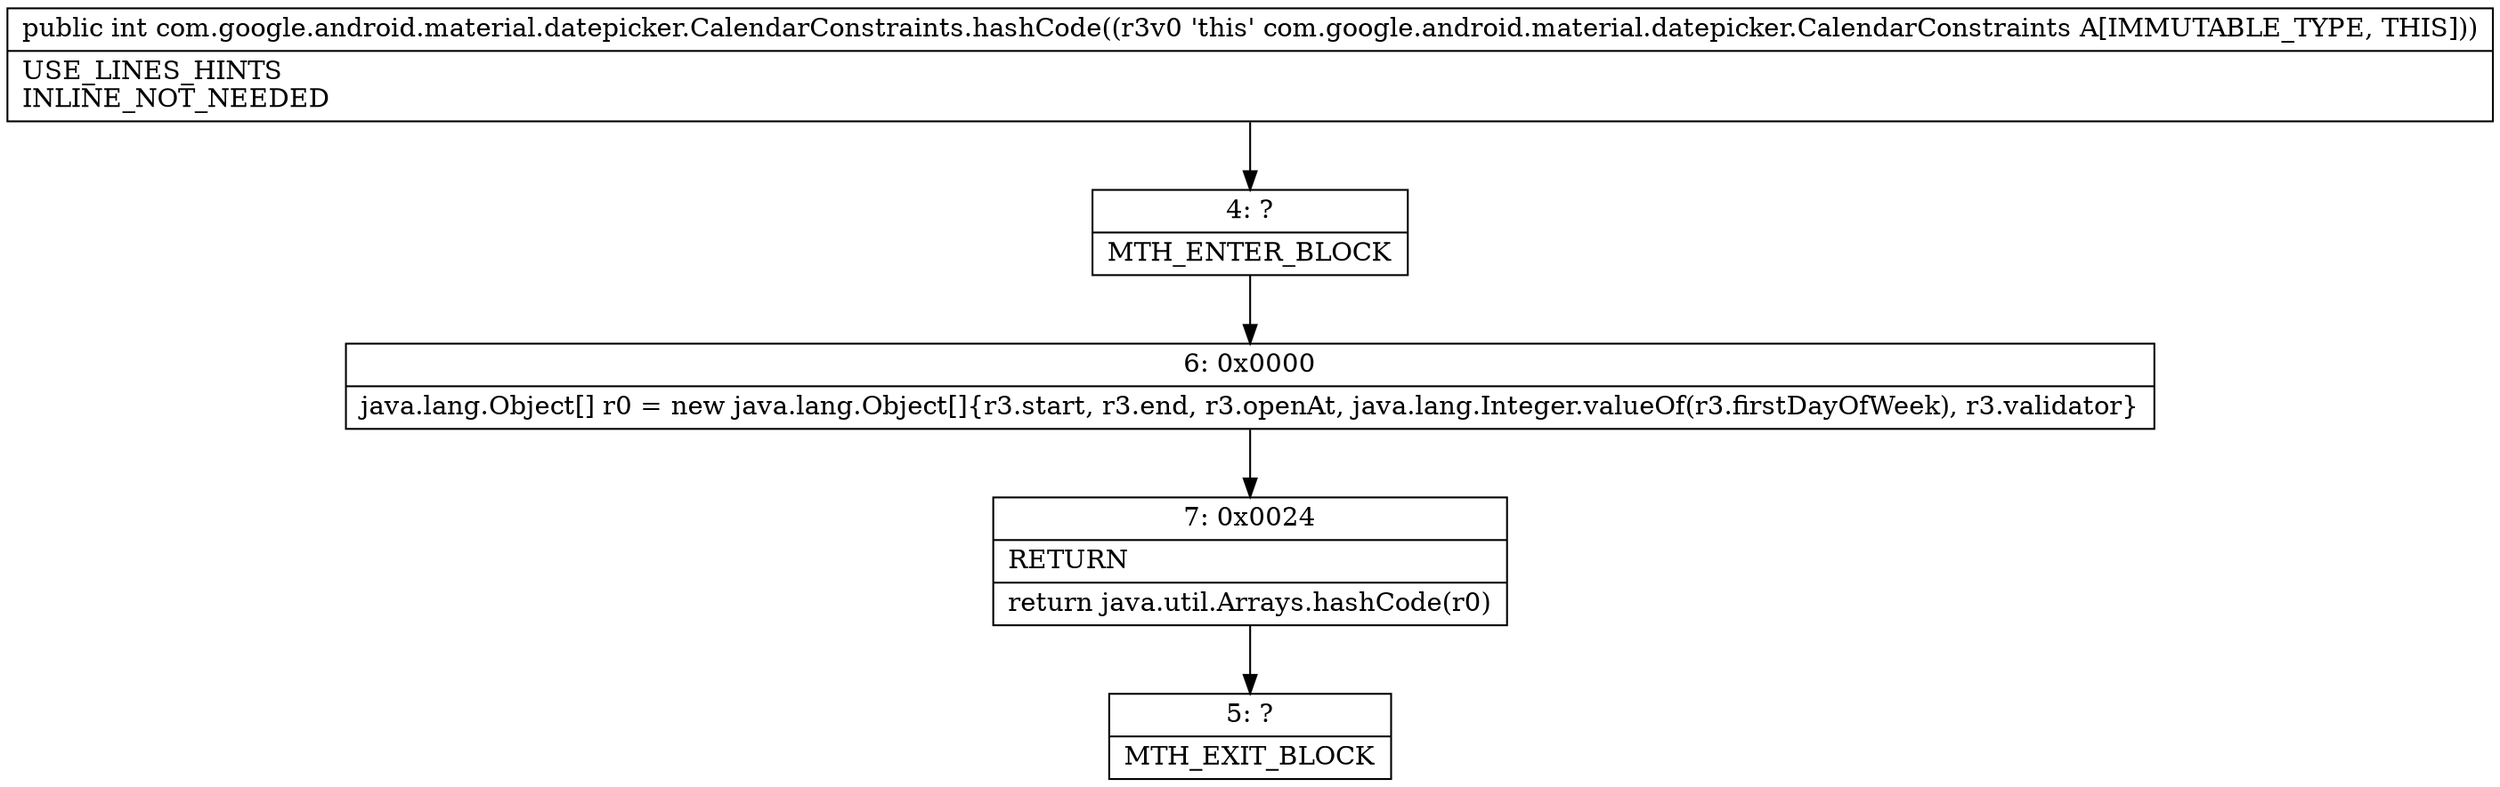 digraph "CFG forcom.google.android.material.datepicker.CalendarConstraints.hashCode()I" {
Node_4 [shape=record,label="{4\:\ ?|MTH_ENTER_BLOCK\l}"];
Node_6 [shape=record,label="{6\:\ 0x0000|java.lang.Object[] r0 = new java.lang.Object[]\{r3.start, r3.end, r3.openAt, java.lang.Integer.valueOf(r3.firstDayOfWeek), r3.validator\}\l}"];
Node_7 [shape=record,label="{7\:\ 0x0024|RETURN\l|return java.util.Arrays.hashCode(r0)\l}"];
Node_5 [shape=record,label="{5\:\ ?|MTH_EXIT_BLOCK\l}"];
MethodNode[shape=record,label="{public int com.google.android.material.datepicker.CalendarConstraints.hashCode((r3v0 'this' com.google.android.material.datepicker.CalendarConstraints A[IMMUTABLE_TYPE, THIS]))  | USE_LINES_HINTS\lINLINE_NOT_NEEDED\l}"];
MethodNode -> Node_4;Node_4 -> Node_6;
Node_6 -> Node_7;
Node_7 -> Node_5;
}

